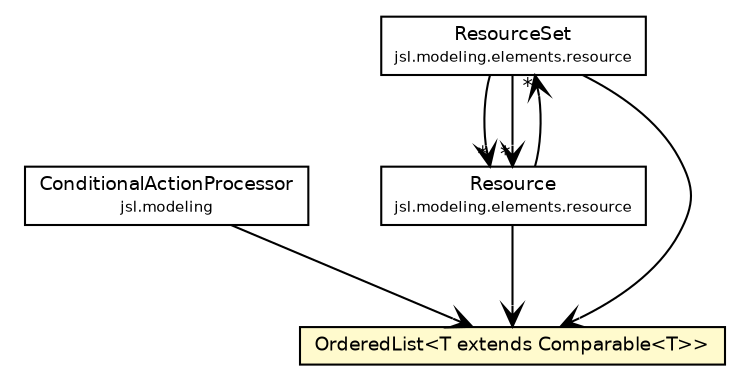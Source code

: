 #!/usr/local/bin/dot
#
# Class diagram 
# Generated by UMLGraph version 5.4 (http://www.umlgraph.org/)
#

digraph G {
	edge [fontname="Helvetica",fontsize=10,labelfontname="Helvetica",labelfontsize=10];
	node [fontname="Helvetica",fontsize=10,shape=plaintext];
	nodesep=0.25;
	ranksep=0.5;
	// jsl.modeling.ConditionalActionProcessor
	c140739 [label=<<table title="jsl.modeling.ConditionalActionProcessor" border="0" cellborder="1" cellspacing="0" cellpadding="2" port="p" href="../../modeling/ConditionalActionProcessor.html">
		<tr><td><table border="0" cellspacing="0" cellpadding="1">
<tr><td align="center" balign="center"> ConditionalActionProcessor </td></tr>
<tr><td align="center" balign="center"><font point-size="7.0"> jsl.modeling </font></td></tr>
		</table></td></tr>
		</table>>, URL="../../modeling/ConditionalActionProcessor.html", fontname="Helvetica", fontcolor="black", fontsize=9.0];
	// jsl.modeling.elements.resource.ResourceSet
	c140821 [label=<<table title="jsl.modeling.elements.resource.ResourceSet" border="0" cellborder="1" cellspacing="0" cellpadding="2" port="p" href="../../modeling/elements/resource/ResourceSet.html">
		<tr><td><table border="0" cellspacing="0" cellpadding="1">
<tr><td align="center" balign="center"> ResourceSet </td></tr>
<tr><td align="center" balign="center"><font point-size="7.0"> jsl.modeling.elements.resource </font></td></tr>
		</table></td></tr>
		</table>>, URL="../../modeling/elements/resource/ResourceSet.html", fontname="Helvetica", fontcolor="black", fontsize=9.0];
	// jsl.modeling.elements.resource.Resource
	c140830 [label=<<table title="jsl.modeling.elements.resource.Resource" border="0" cellborder="1" cellspacing="0" cellpadding="2" port="p" href="../../modeling/elements/resource/Resource.html">
		<tr><td><table border="0" cellspacing="0" cellpadding="1">
<tr><td align="center" balign="center"> Resource </td></tr>
<tr><td align="center" balign="center"><font point-size="7.0"> jsl.modeling.elements.resource </font></td></tr>
		</table></td></tr>
		</table>>, URL="../../modeling/elements/resource/Resource.html", fontname="Helvetica", fontcolor="black", fontsize=9.0];
	// jsl.utilities.misc.OrderedList<T extends java.lang.Comparable<T>>
	c141043 [label=<<table title="jsl.utilities.misc.OrderedList" border="0" cellborder="1" cellspacing="0" cellpadding="2" port="p" bgcolor="lemonChiffon" href="./OrderedList.html">
		<tr><td><table border="0" cellspacing="0" cellpadding="1">
<tr><td align="center" balign="center"> OrderedList&lt;T extends Comparable&lt;T&gt;&gt; </td></tr>
		</table></td></tr>
		</table>>, URL="./OrderedList.html", fontname="Helvetica", fontcolor="black", fontsize=9.0];
	// jsl.modeling.ConditionalActionProcessor NAVASSOC jsl.utilities.misc.OrderedList<T extends java.lang.Comparable<T>>
	c140739:p -> c141043:p [taillabel="", label="", headlabel="", fontname="Helvetica", fontcolor="black", fontsize=10.0, color="black", arrowhead=open];
	// jsl.modeling.elements.resource.ResourceSet NAVASSOC jsl.modeling.elements.resource.Resource
	c140821:p -> c140830:p [taillabel="", label="", headlabel="*", fontname="Helvetica", fontcolor="black", fontsize=10.0, color="black", arrowhead=open];
	// jsl.modeling.elements.resource.ResourceSet NAVASSOC jsl.modeling.elements.resource.Resource
	c140821:p -> c140830:p [taillabel="", label="", headlabel="*", fontname="Helvetica", fontcolor="black", fontsize=10.0, color="black", arrowhead=open];
	// jsl.modeling.elements.resource.ResourceSet NAVASSOC jsl.utilities.misc.OrderedList<T extends java.lang.Comparable<T>>
	c140821:p -> c141043:p [taillabel="", label="", headlabel="", fontname="Helvetica", fontcolor="black", fontsize=10.0, color="black", arrowhead=open];
	// jsl.modeling.elements.resource.Resource NAVASSOC jsl.utilities.misc.OrderedList<T extends java.lang.Comparable<T>>
	c140830:p -> c141043:p [taillabel="", label="", headlabel="", fontname="Helvetica", fontcolor="black", fontsize=10.0, color="black", arrowhead=open];
	// jsl.modeling.elements.resource.Resource NAVASSOC jsl.modeling.elements.resource.ResourceSet
	c140830:p -> c140821:p [taillabel="", label="", headlabel="*", fontname="Helvetica", fontcolor="black", fontsize=10.0, color="black", arrowhead=open];
}


